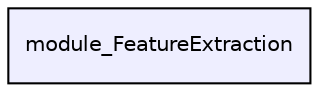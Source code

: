 digraph "module_FeatureExtraction" {
  compound=true
  node [ fontsize="10", fontname="Helvetica"];
  edge [ labelfontsize="10", labelfontname="Helvetica"];
  dir_54dea34d60b2b8fdfc85eb56999445ca [shape=box, label="module_FeatureExtraction", style="filled", fillcolor="#eeeeff", pencolor="black", URL="dir_54dea34d60b2b8fdfc85eb56999445ca.html"];
}
